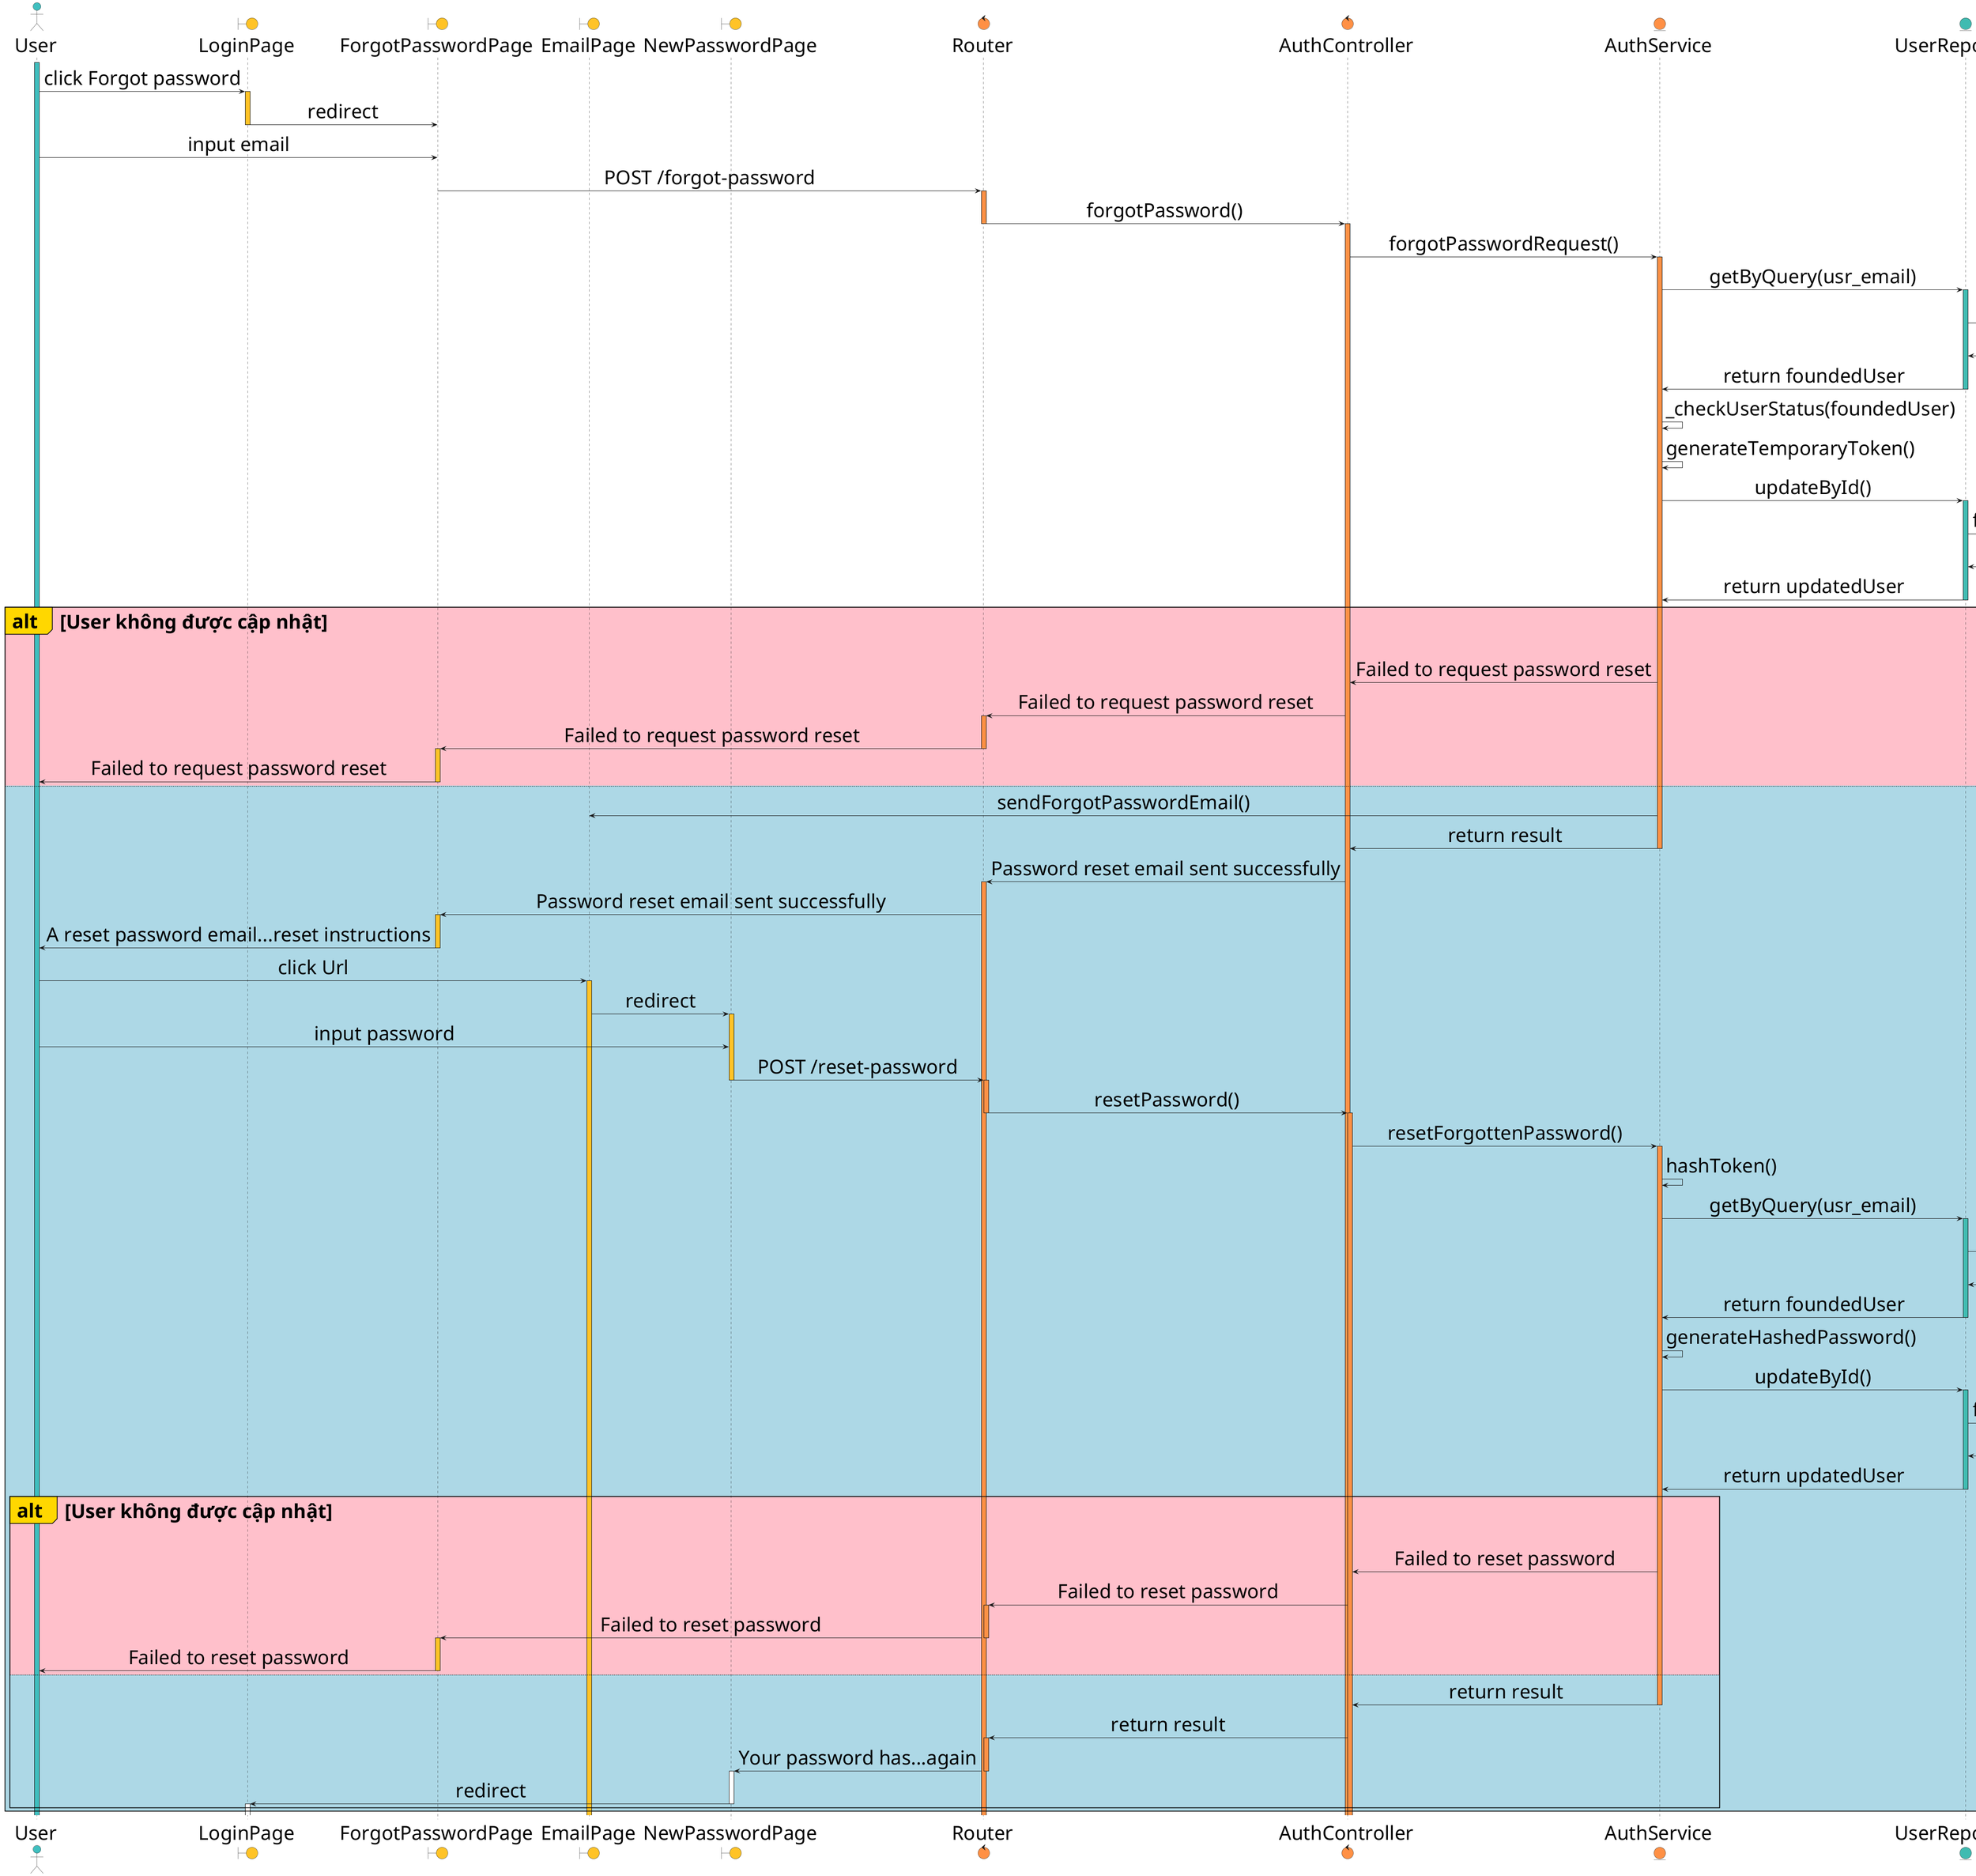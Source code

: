 @startuml

skinparam defaultFontSize 40        
skinparam SequenceMessageAlign center

actor User as User #40BFBF
boundary "LoginPage" as LoginPage #ffc327
boundary "ForgotPasswordPage" as FPPage #ffc327
boundary "EmailPage" as EmailPage #ffc327
boundary "NewPasswordPage" as NPPage #ffc327
control Router as Router #ff9045
control AuthController as AuthController #ff9045
entity AuthService as AuthService #ff9045
entity UserRepository as UserRepository #40bbb1
database MongoDB as DB #4CAF50

activate User #40BFBF
User -> LoginPage: click Forgot password
activate LoginPage #ffc327

LoginPage -> FPPage: redirect
deactivate LoginPage

User -> FPPage: input email
FPPage -> Router: POST /forgot-password
deactivate FPPage
activate Router #ff9045

Router -> AuthController: forgotPassword()
deactivate Router
activate AuthController #ff9045

AuthController -> AuthService: forgotPasswordRequest()
activate AuthService #ff9045

AuthService -> UserRepository: getByQuery(usr_email)
activate UserRepository #40bbb1

UserRepository -> DB: findOne(query)
activate DB #4CAF50

DB -> UserRepository: return foundedUser
deactivate DB

UserRepository -> AuthService: return foundedUser
deactivate UserRepository

AuthService -> AuthService: _checkUserStatus(foundedUser)
AuthService -> AuthService: generateTemporaryToken()

AuthService -> UserRepository: updateById()
activate UserRepository #40bbb1

UserRepository -> DB: findByIdAndUpdate(query)
activate DB #4CAF50

DB -> UserRepository: return updatedUser
deactivate DB

UserRepository -> AuthService: return updatedUser
deactivate UserRepository

alt#Gold #Pink User không được cập nhật
    AuthService -> AuthController: Failed to request password reset
    AuthController -> Router: Failed to request password reset
    activate Router #ff9045

    Router -> FPPage: Failed to request password reset
    deactivate Router
    activate FPPage #ffc327

    FPPage -> User: Failed to request password reset
    deactivate FPPage
else #LightBlue
    AuthService -> EmailPage: sendForgotPasswordEmail()
    AuthService -> AuthController: return result
    deactivate AuthService

    AuthController -> Router: Password reset email sent successfully
    activate Router #ff9045

    Router -> FPPage: Password reset email sent successfully
    activate FPPage #ffc327

    FPPage -> User: A reset password email...reset instructions
    deactivate FPPage

    User -> EmailPage: click Url
    activate EmailPage #ffc327

    EmailPage -> NPPage: redirect
    activate NPPage #ffc327

    User -> NPPage: input password
    NPPage -> Router: POST /reset-password
    deactivate NPPage
    activate Router #ff9045

    Router -> AuthController: resetPassword()
    deactivate Router
    activate AuthController #ff9045

    AuthController -> AuthService: resetForgottenPassword()
    activate AuthService #ff9045

    AuthService -> AuthService: hashToken()
    AuthService -> UserRepository: getByQuery(usr_email)
    activate UserRepository #40bbb1

    UserRepository -> DB: findOne(query)
    activate DB #4CAF50

    DB -> UserRepository: return foundedUser
    deactivate DB

    UserRepository -> AuthService: return foundedUser
    deactivate UserRepository

    AuthService -> AuthService: generateHashedPassword()
    AuthService -> UserRepository: updateById()
    activate UserRepository #40bbb1

    UserRepository -> DB: findByIdAndUpdate(query)
    activate DB #4CAF50

    DB -> UserRepository: return updatedUser
    deactivate DB

    UserRepository -> AuthService: return updatedUser
    deactivate UserRepository

    alt#Gold #Pink User không được cập nhật
        AuthService -> AuthController: Failed to reset password
        AuthController -> Router: Failed to reset password
        activate Router #ff9045

        Router -> FPPage: Failed to reset password
        deactivate Router
        activate FPPage #ffc327

        FPPage -> User: Failed to reset password
        deactivate FPPage
    else #LightBlue
        AuthService -> AuthController: return result
        deactivate AuthService

        AuthController -> Router: return result
        activate Router #ff9045

        Router -> NPPage: Your password has...again
        deactivate Router
        activate NPPage

        NPPage -> LoginPage: redirect
        deactivate NPPage
        activate LoginPage
    end
end

@enduml